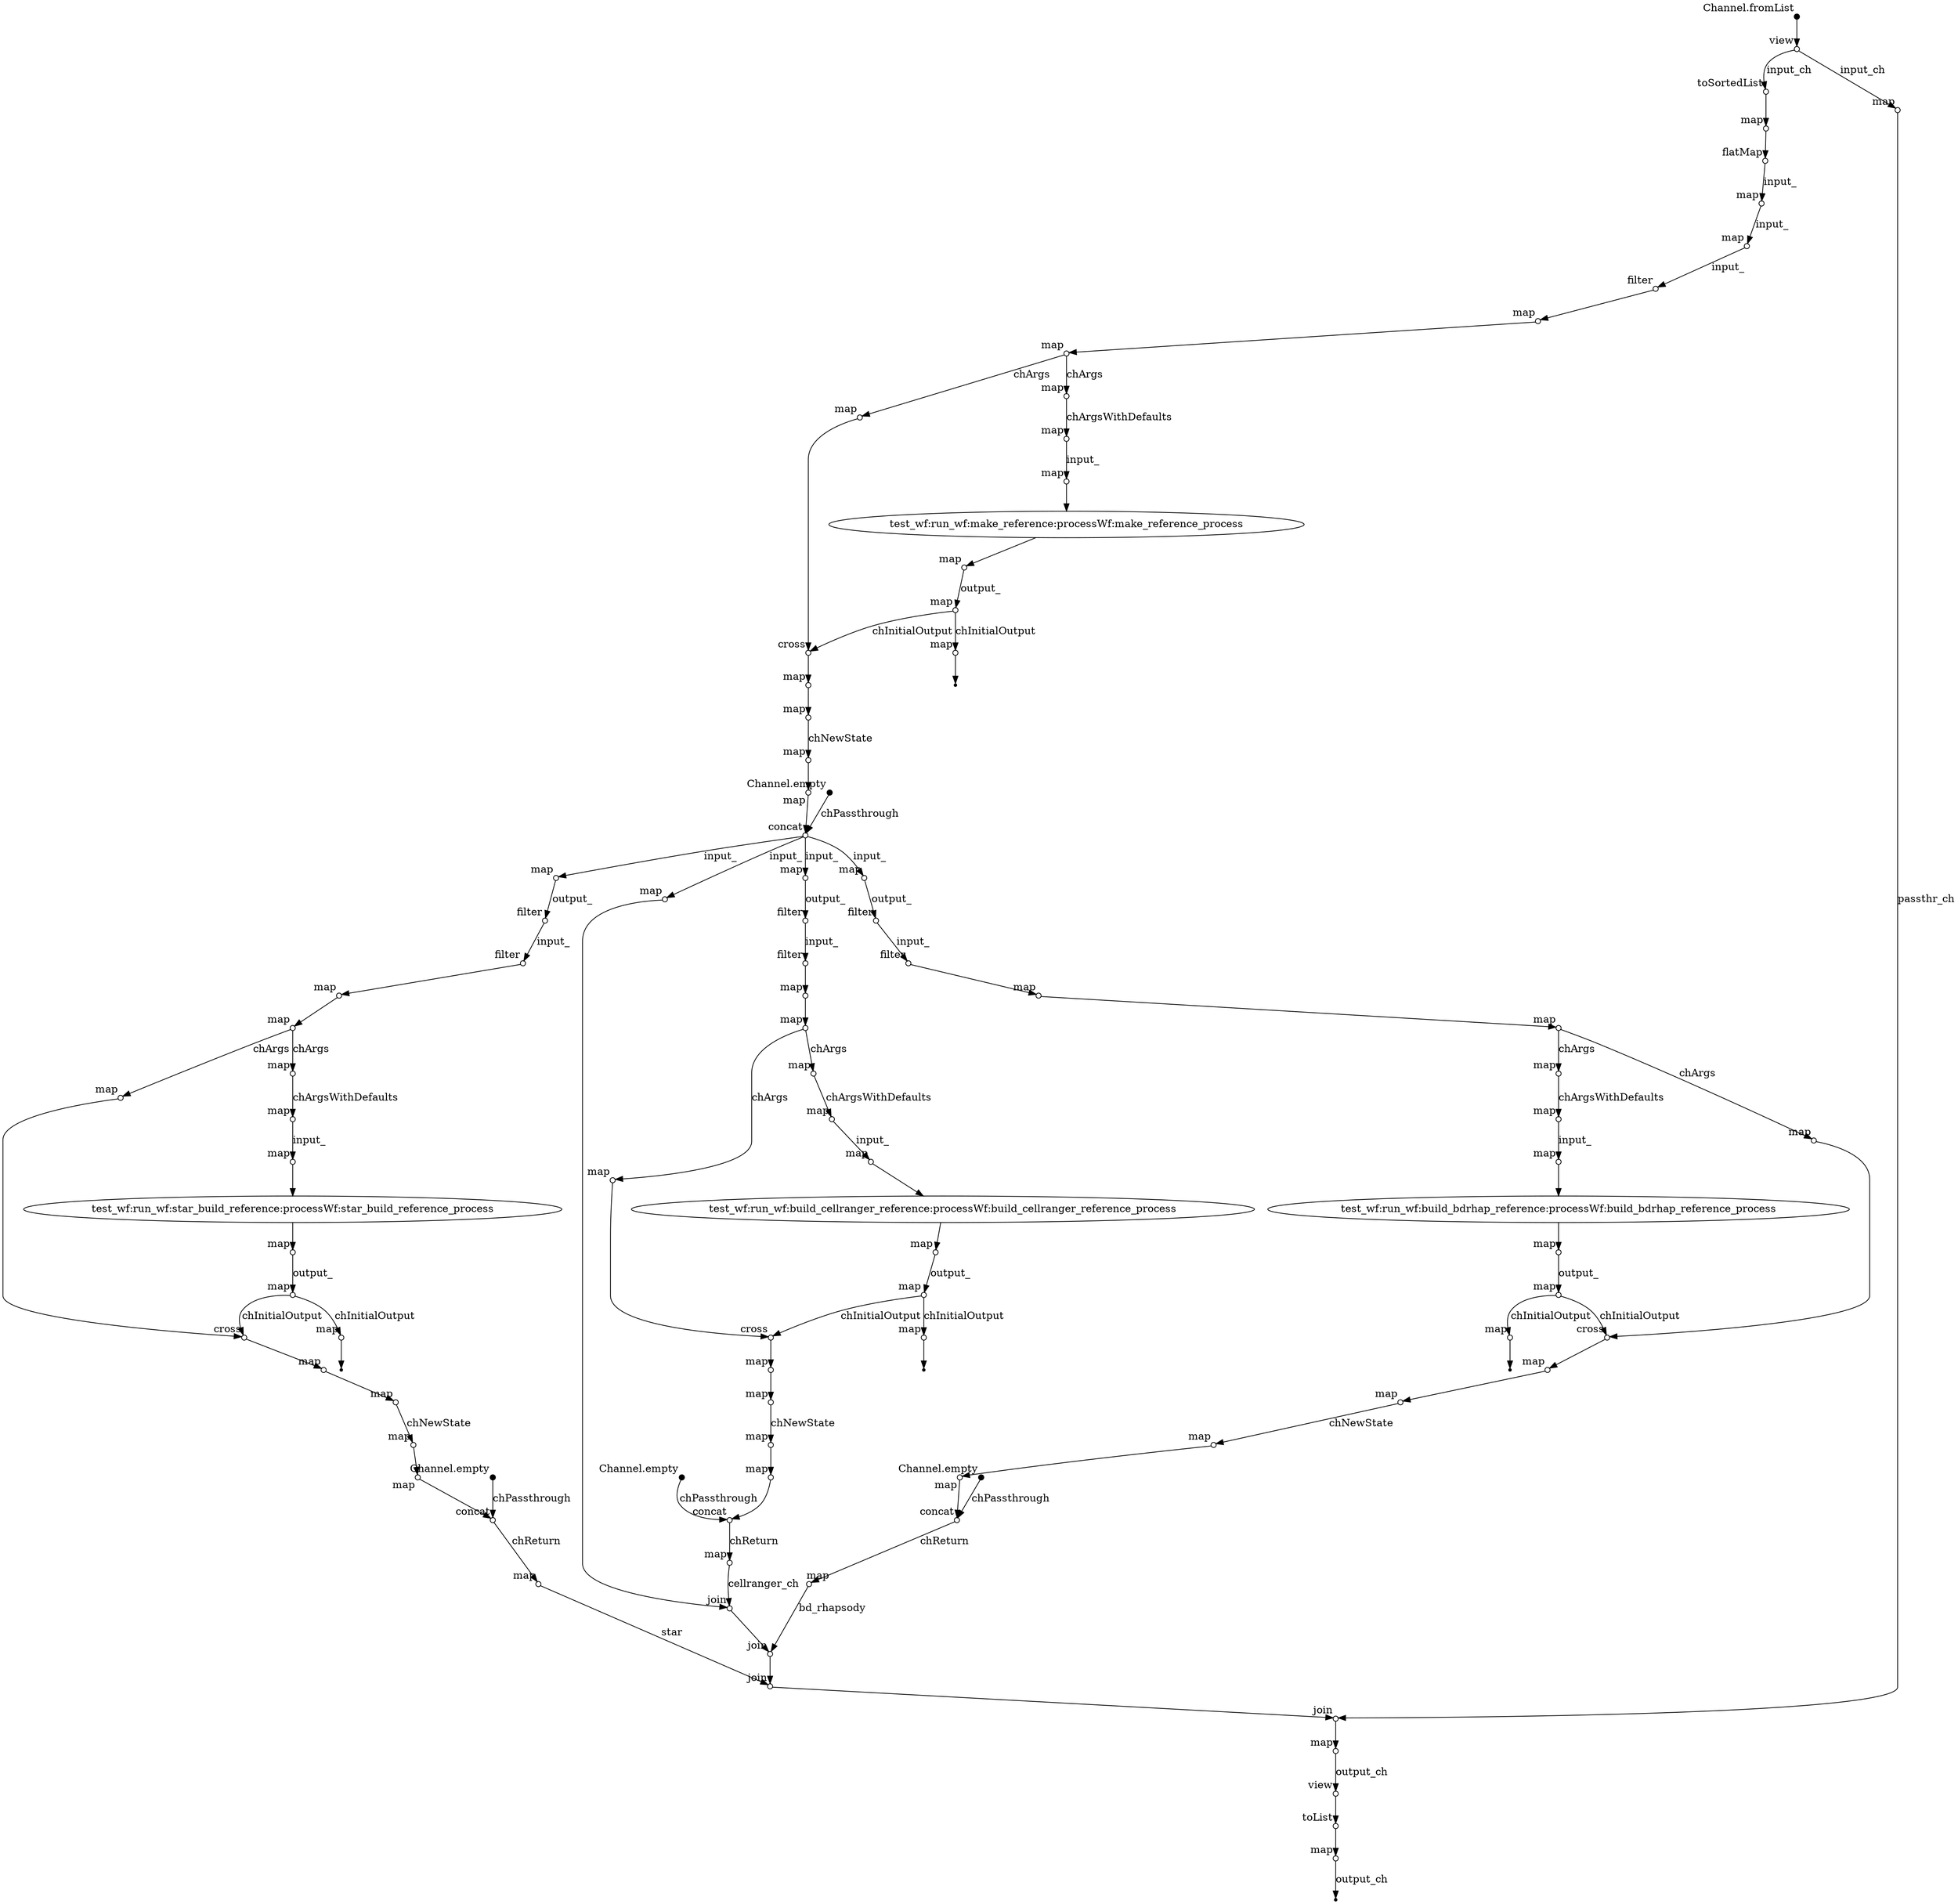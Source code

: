 digraph "graph" {
p0 [shape=point,label="",fixedsize=true,width=0.1,xlabel="Channel.fromList"];
p1 [shape=circle,label="",fixedsize=true,width=0.1,xlabel="view"];
p0 -> p1;

p1 [shape=circle,label="",fixedsize=true,width=0.1,xlabel="view"];
p2 [shape=circle,label="",fixedsize=true,width=0.1,xlabel="toSortedList"];
p1 -> p2 [label="input_ch"];

p2 [shape=circle,label="",fixedsize=true,width=0.1,xlabel="toSortedList"];
p3 [shape=circle,label="",fixedsize=true,width=0.1,xlabel="map"];
p2 -> p3;

p3 [shape=circle,label="",fixedsize=true,width=0.1,xlabel="map"];
p4 [shape=circle,label="",fixedsize=true,width=0.1,xlabel="flatMap"];
p3 -> p4;

p4 [shape=circle,label="",fixedsize=true,width=0.1,xlabel="flatMap"];
p5 [shape=circle,label="",fixedsize=true,width=0.1,xlabel="map"];
p4 -> p5 [label="input_"];

p5 [shape=circle,label="",fixedsize=true,width=0.1,xlabel="map"];
p6 [shape=circle,label="",fixedsize=true,width=0.1,xlabel="map"];
p5 -> p6 [label="input_"];

p6 [shape=circle,label="",fixedsize=true,width=0.1,xlabel="map"];
p7 [shape=circle,label="",fixedsize=true,width=0.1,xlabel="filter"];
p6 -> p7 [label="input_"];

p7 [shape=circle,label="",fixedsize=true,width=0.1,xlabel="filter"];
p8 [shape=circle,label="",fixedsize=true,width=0.1,xlabel="map"];
p7 -> p8;

p8 [shape=circle,label="",fixedsize=true,width=0.1,xlabel="map"];
p9 [shape=circle,label="",fixedsize=true,width=0.1,xlabel="map"];
p8 -> p9;

p9 [shape=circle,label="",fixedsize=true,width=0.1,xlabel="map"];
p11 [shape=circle,label="",fixedsize=true,width=0.1,xlabel="map"];
p9 -> p11 [label="chArgs"];

p10 [shape=point,label="",fixedsize=true,width=0.1,xlabel="Channel.empty"];
p25 [shape=circle,label="",fixedsize=true,width=0.1,xlabel="concat"];
p10 -> p25 [label="chPassthrough"];

p11 [shape=circle,label="",fixedsize=true,width=0.1,xlabel="map"];
p12 [shape=circle,label="",fixedsize=true,width=0.1,xlabel="map"];
p11 -> p12 [label="chArgsWithDefaults"];

p12 [shape=circle,label="",fixedsize=true,width=0.1,xlabel="map"];
p13 [shape=circle,label="",fixedsize=true,width=0.1,xlabel="map"];
p12 -> p13 [label="input_"];

p13 [shape=circle,label="",fixedsize=true,width=0.1,xlabel="map"];
p14 [label="test_wf:run_wf:make_reference:processWf:make_reference_process"];
p13 -> p14;

p14 [label="test_wf:run_wf:make_reference:processWf:make_reference_process"];
p15 [shape=circle,label="",fixedsize=true,width=0.1,xlabel="map"];
p14 -> p15;

p15 [shape=circle,label="",fixedsize=true,width=0.1,xlabel="map"];
p16 [shape=circle,label="",fixedsize=true,width=0.1,xlabel="map"];
p15 -> p16 [label="output_"];

p16 [shape=circle,label="",fixedsize=true,width=0.1,xlabel="map"];
p18 [shape=circle,label="",fixedsize=true,width=0.1,xlabel="map"];
p16 -> p18 [label="chInitialOutput"];

p9 [shape=circle,label="",fixedsize=true,width=0.1,xlabel="map"];
p17 [shape=circle,label="",fixedsize=true,width=0.1,xlabel="map"];
p9 -> p17 [label="chArgs"];

p17 [shape=circle,label="",fixedsize=true,width=0.1,xlabel="map"];
p20 [shape=circle,label="",fixedsize=true,width=0.1,xlabel="cross"];
p17 -> p20;

p18 [shape=circle,label="",fixedsize=true,width=0.1,xlabel="map"];
p19 [shape=point];
p18 -> p19;

p16 [shape=circle,label="",fixedsize=true,width=0.1,xlabel="map"];
p20 [shape=circle,label="",fixedsize=true,width=0.1,xlabel="cross"];
p16 -> p20 [label="chInitialOutput"];

p20 [shape=circle,label="",fixedsize=true,width=0.1,xlabel="cross"];
p21 [shape=circle,label="",fixedsize=true,width=0.1,xlabel="map"];
p20 -> p21;

p21 [shape=circle,label="",fixedsize=true,width=0.1,xlabel="map"];
p22 [shape=circle,label="",fixedsize=true,width=0.1,xlabel="map"];
p21 -> p22;

p22 [shape=circle,label="",fixedsize=true,width=0.1,xlabel="map"];
p23 [shape=circle,label="",fixedsize=true,width=0.1,xlabel="map"];
p22 -> p23 [label="chNewState"];

p23 [shape=circle,label="",fixedsize=true,width=0.1,xlabel="map"];
p24 [shape=circle,label="",fixedsize=true,width=0.1,xlabel="map"];
p23 -> p24;

p24 [shape=circle,label="",fixedsize=true,width=0.1,xlabel="map"];
p25 [shape=circle,label="",fixedsize=true,width=0.1,xlabel="concat"];
p24 -> p25;

p25 [shape=circle,label="",fixedsize=true,width=0.1,xlabel="concat"];
p26 [shape=circle,label="",fixedsize=true,width=0.1,xlabel="map"];
p25 -> p26 [label="input_"];

p26 [shape=circle,label="",fixedsize=true,width=0.1,xlabel="map"];
p27 [shape=circle,label="",fixedsize=true,width=0.1,xlabel="filter"];
p26 -> p27 [label="output_"];

p27 [shape=circle,label="",fixedsize=true,width=0.1,xlabel="filter"];
p28 [shape=circle,label="",fixedsize=true,width=0.1,xlabel="filter"];
p27 -> p28 [label="input_"];

p28 [shape=circle,label="",fixedsize=true,width=0.1,xlabel="filter"];
p29 [shape=circle,label="",fixedsize=true,width=0.1,xlabel="map"];
p28 -> p29;

p29 [shape=circle,label="",fixedsize=true,width=0.1,xlabel="map"];
p30 [shape=circle,label="",fixedsize=true,width=0.1,xlabel="map"];
p29 -> p30;

p30 [shape=circle,label="",fixedsize=true,width=0.1,xlabel="map"];
p32 [shape=circle,label="",fixedsize=true,width=0.1,xlabel="map"];
p30 -> p32 [label="chArgs"];

p31 [shape=point,label="",fixedsize=true,width=0.1,xlabel="Channel.empty"];
p46 [shape=circle,label="",fixedsize=true,width=0.1,xlabel="concat"];
p31 -> p46 [label="chPassthrough"];

p32 [shape=circle,label="",fixedsize=true,width=0.1,xlabel="map"];
p33 [shape=circle,label="",fixedsize=true,width=0.1,xlabel="map"];
p32 -> p33 [label="chArgsWithDefaults"];

p33 [shape=circle,label="",fixedsize=true,width=0.1,xlabel="map"];
p34 [shape=circle,label="",fixedsize=true,width=0.1,xlabel="map"];
p33 -> p34 [label="input_"];

p34 [shape=circle,label="",fixedsize=true,width=0.1,xlabel="map"];
p35 [label="test_wf:run_wf:build_cellranger_reference:processWf:build_cellranger_reference_process"];
p34 -> p35;

p35 [label="test_wf:run_wf:build_cellranger_reference:processWf:build_cellranger_reference_process"];
p36 [shape=circle,label="",fixedsize=true,width=0.1,xlabel="map"];
p35 -> p36;

p36 [shape=circle,label="",fixedsize=true,width=0.1,xlabel="map"];
p37 [shape=circle,label="",fixedsize=true,width=0.1,xlabel="map"];
p36 -> p37 [label="output_"];

p37 [shape=circle,label="",fixedsize=true,width=0.1,xlabel="map"];
p39 [shape=circle,label="",fixedsize=true,width=0.1,xlabel="map"];
p37 -> p39 [label="chInitialOutput"];

p30 [shape=circle,label="",fixedsize=true,width=0.1,xlabel="map"];
p38 [shape=circle,label="",fixedsize=true,width=0.1,xlabel="map"];
p30 -> p38 [label="chArgs"];

p38 [shape=circle,label="",fixedsize=true,width=0.1,xlabel="map"];
p41 [shape=circle,label="",fixedsize=true,width=0.1,xlabel="cross"];
p38 -> p41;

p39 [shape=circle,label="",fixedsize=true,width=0.1,xlabel="map"];
p40 [shape=point];
p39 -> p40;

p37 [shape=circle,label="",fixedsize=true,width=0.1,xlabel="map"];
p41 [shape=circle,label="",fixedsize=true,width=0.1,xlabel="cross"];
p37 -> p41 [label="chInitialOutput"];

p41 [shape=circle,label="",fixedsize=true,width=0.1,xlabel="cross"];
p42 [shape=circle,label="",fixedsize=true,width=0.1,xlabel="map"];
p41 -> p42;

p42 [shape=circle,label="",fixedsize=true,width=0.1,xlabel="map"];
p43 [shape=circle,label="",fixedsize=true,width=0.1,xlabel="map"];
p42 -> p43;

p43 [shape=circle,label="",fixedsize=true,width=0.1,xlabel="map"];
p44 [shape=circle,label="",fixedsize=true,width=0.1,xlabel="map"];
p43 -> p44 [label="chNewState"];

p44 [shape=circle,label="",fixedsize=true,width=0.1,xlabel="map"];
p45 [shape=circle,label="",fixedsize=true,width=0.1,xlabel="map"];
p44 -> p45;

p45 [shape=circle,label="",fixedsize=true,width=0.1,xlabel="map"];
p46 [shape=circle,label="",fixedsize=true,width=0.1,xlabel="concat"];
p45 -> p46;

p46 [shape=circle,label="",fixedsize=true,width=0.1,xlabel="concat"];
p47 [shape=circle,label="",fixedsize=true,width=0.1,xlabel="map"];
p46 -> p47 [label="chReturn"];

p47 [shape=circle,label="",fixedsize=true,width=0.1,xlabel="map"];
p94 [shape=circle,label="",fixedsize=true,width=0.1,xlabel="join"];
p47 -> p94 [label="cellranger_ch"];

p25 [shape=circle,label="",fixedsize=true,width=0.1,xlabel="concat"];
p48 [shape=circle,label="",fixedsize=true,width=0.1,xlabel="map"];
p25 -> p48 [label="input_"];

p48 [shape=circle,label="",fixedsize=true,width=0.1,xlabel="map"];
p49 [shape=circle,label="",fixedsize=true,width=0.1,xlabel="filter"];
p48 -> p49 [label="output_"];

p49 [shape=circle,label="",fixedsize=true,width=0.1,xlabel="filter"];
p50 [shape=circle,label="",fixedsize=true,width=0.1,xlabel="filter"];
p49 -> p50 [label="input_"];

p50 [shape=circle,label="",fixedsize=true,width=0.1,xlabel="filter"];
p51 [shape=circle,label="",fixedsize=true,width=0.1,xlabel="map"];
p50 -> p51;

p51 [shape=circle,label="",fixedsize=true,width=0.1,xlabel="map"];
p52 [shape=circle,label="",fixedsize=true,width=0.1,xlabel="map"];
p51 -> p52;

p52 [shape=circle,label="",fixedsize=true,width=0.1,xlabel="map"];
p54 [shape=circle,label="",fixedsize=true,width=0.1,xlabel="map"];
p52 -> p54 [label="chArgs"];

p53 [shape=point,label="",fixedsize=true,width=0.1,xlabel="Channel.empty"];
p68 [shape=circle,label="",fixedsize=true,width=0.1,xlabel="concat"];
p53 -> p68 [label="chPassthrough"];

p54 [shape=circle,label="",fixedsize=true,width=0.1,xlabel="map"];
p55 [shape=circle,label="",fixedsize=true,width=0.1,xlabel="map"];
p54 -> p55 [label="chArgsWithDefaults"];

p55 [shape=circle,label="",fixedsize=true,width=0.1,xlabel="map"];
p56 [shape=circle,label="",fixedsize=true,width=0.1,xlabel="map"];
p55 -> p56 [label="input_"];

p56 [shape=circle,label="",fixedsize=true,width=0.1,xlabel="map"];
p57 [label="test_wf:run_wf:build_bdrhap_reference:processWf:build_bdrhap_reference_process"];
p56 -> p57;

p57 [label="test_wf:run_wf:build_bdrhap_reference:processWf:build_bdrhap_reference_process"];
p58 [shape=circle,label="",fixedsize=true,width=0.1,xlabel="map"];
p57 -> p58;

p58 [shape=circle,label="",fixedsize=true,width=0.1,xlabel="map"];
p59 [shape=circle,label="",fixedsize=true,width=0.1,xlabel="map"];
p58 -> p59 [label="output_"];

p59 [shape=circle,label="",fixedsize=true,width=0.1,xlabel="map"];
p61 [shape=circle,label="",fixedsize=true,width=0.1,xlabel="map"];
p59 -> p61 [label="chInitialOutput"];

p52 [shape=circle,label="",fixedsize=true,width=0.1,xlabel="map"];
p60 [shape=circle,label="",fixedsize=true,width=0.1,xlabel="map"];
p52 -> p60 [label="chArgs"];

p60 [shape=circle,label="",fixedsize=true,width=0.1,xlabel="map"];
p63 [shape=circle,label="",fixedsize=true,width=0.1,xlabel="cross"];
p60 -> p63;

p61 [shape=circle,label="",fixedsize=true,width=0.1,xlabel="map"];
p62 [shape=point];
p61 -> p62;

p59 [shape=circle,label="",fixedsize=true,width=0.1,xlabel="map"];
p63 [shape=circle,label="",fixedsize=true,width=0.1,xlabel="cross"];
p59 -> p63 [label="chInitialOutput"];

p63 [shape=circle,label="",fixedsize=true,width=0.1,xlabel="cross"];
p64 [shape=circle,label="",fixedsize=true,width=0.1,xlabel="map"];
p63 -> p64;

p64 [shape=circle,label="",fixedsize=true,width=0.1,xlabel="map"];
p65 [shape=circle,label="",fixedsize=true,width=0.1,xlabel="map"];
p64 -> p65;

p65 [shape=circle,label="",fixedsize=true,width=0.1,xlabel="map"];
p66 [shape=circle,label="",fixedsize=true,width=0.1,xlabel="map"];
p65 -> p66 [label="chNewState"];

p66 [shape=circle,label="",fixedsize=true,width=0.1,xlabel="map"];
p67 [shape=circle,label="",fixedsize=true,width=0.1,xlabel="map"];
p66 -> p67;

p67 [shape=circle,label="",fixedsize=true,width=0.1,xlabel="map"];
p68 [shape=circle,label="",fixedsize=true,width=0.1,xlabel="concat"];
p67 -> p68;

p68 [shape=circle,label="",fixedsize=true,width=0.1,xlabel="concat"];
p69 [shape=circle,label="",fixedsize=true,width=0.1,xlabel="map"];
p68 -> p69 [label="chReturn"];

p69 [shape=circle,label="",fixedsize=true,width=0.1,xlabel="map"];
p95 [shape=circle,label="",fixedsize=true,width=0.1,xlabel="join"];
p69 -> p95 [label="bd_rhapsody"];

p25 [shape=circle,label="",fixedsize=true,width=0.1,xlabel="concat"];
p70 [shape=circle,label="",fixedsize=true,width=0.1,xlabel="map"];
p25 -> p70 [label="input_"];

p70 [shape=circle,label="",fixedsize=true,width=0.1,xlabel="map"];
p71 [shape=circle,label="",fixedsize=true,width=0.1,xlabel="filter"];
p70 -> p71 [label="output_"];

p71 [shape=circle,label="",fixedsize=true,width=0.1,xlabel="filter"];
p72 [shape=circle,label="",fixedsize=true,width=0.1,xlabel="filter"];
p71 -> p72 [label="input_"];

p72 [shape=circle,label="",fixedsize=true,width=0.1,xlabel="filter"];
p73 [shape=circle,label="",fixedsize=true,width=0.1,xlabel="map"];
p72 -> p73;

p73 [shape=circle,label="",fixedsize=true,width=0.1,xlabel="map"];
p74 [shape=circle,label="",fixedsize=true,width=0.1,xlabel="map"];
p73 -> p74;

p74 [shape=circle,label="",fixedsize=true,width=0.1,xlabel="map"];
p76 [shape=circle,label="",fixedsize=true,width=0.1,xlabel="map"];
p74 -> p76 [label="chArgs"];

p75 [shape=point,label="",fixedsize=true,width=0.1,xlabel="Channel.empty"];
p90 [shape=circle,label="",fixedsize=true,width=0.1,xlabel="concat"];
p75 -> p90 [label="chPassthrough"];

p76 [shape=circle,label="",fixedsize=true,width=0.1,xlabel="map"];
p77 [shape=circle,label="",fixedsize=true,width=0.1,xlabel="map"];
p76 -> p77 [label="chArgsWithDefaults"];

p77 [shape=circle,label="",fixedsize=true,width=0.1,xlabel="map"];
p78 [shape=circle,label="",fixedsize=true,width=0.1,xlabel="map"];
p77 -> p78 [label="input_"];

p78 [shape=circle,label="",fixedsize=true,width=0.1,xlabel="map"];
p79 [label="test_wf:run_wf:star_build_reference:processWf:star_build_reference_process"];
p78 -> p79;

p79 [label="test_wf:run_wf:star_build_reference:processWf:star_build_reference_process"];
p80 [shape=circle,label="",fixedsize=true,width=0.1,xlabel="map"];
p79 -> p80;

p80 [shape=circle,label="",fixedsize=true,width=0.1,xlabel="map"];
p81 [shape=circle,label="",fixedsize=true,width=0.1,xlabel="map"];
p80 -> p81 [label="output_"];

p81 [shape=circle,label="",fixedsize=true,width=0.1,xlabel="map"];
p83 [shape=circle,label="",fixedsize=true,width=0.1,xlabel="map"];
p81 -> p83 [label="chInitialOutput"];

p74 [shape=circle,label="",fixedsize=true,width=0.1,xlabel="map"];
p82 [shape=circle,label="",fixedsize=true,width=0.1,xlabel="map"];
p74 -> p82 [label="chArgs"];

p82 [shape=circle,label="",fixedsize=true,width=0.1,xlabel="map"];
p85 [shape=circle,label="",fixedsize=true,width=0.1,xlabel="cross"];
p82 -> p85;

p83 [shape=circle,label="",fixedsize=true,width=0.1,xlabel="map"];
p84 [shape=point];
p83 -> p84;

p81 [shape=circle,label="",fixedsize=true,width=0.1,xlabel="map"];
p85 [shape=circle,label="",fixedsize=true,width=0.1,xlabel="cross"];
p81 -> p85 [label="chInitialOutput"];

p85 [shape=circle,label="",fixedsize=true,width=0.1,xlabel="cross"];
p86 [shape=circle,label="",fixedsize=true,width=0.1,xlabel="map"];
p85 -> p86;

p86 [shape=circle,label="",fixedsize=true,width=0.1,xlabel="map"];
p87 [shape=circle,label="",fixedsize=true,width=0.1,xlabel="map"];
p86 -> p87;

p87 [shape=circle,label="",fixedsize=true,width=0.1,xlabel="map"];
p88 [shape=circle,label="",fixedsize=true,width=0.1,xlabel="map"];
p87 -> p88 [label="chNewState"];

p88 [shape=circle,label="",fixedsize=true,width=0.1,xlabel="map"];
p89 [shape=circle,label="",fixedsize=true,width=0.1,xlabel="map"];
p88 -> p89;

p89 [shape=circle,label="",fixedsize=true,width=0.1,xlabel="map"];
p90 [shape=circle,label="",fixedsize=true,width=0.1,xlabel="concat"];
p89 -> p90;

p90 [shape=circle,label="",fixedsize=true,width=0.1,xlabel="concat"];
p91 [shape=circle,label="",fixedsize=true,width=0.1,xlabel="map"];
p90 -> p91 [label="chReturn"];

p91 [shape=circle,label="",fixedsize=true,width=0.1,xlabel="map"];
p96 [shape=circle,label="",fixedsize=true,width=0.1,xlabel="join"];
p91 -> p96 [label="star"];

p1 [shape=circle,label="",fixedsize=true,width=0.1,xlabel="view"];
p92 [shape=circle,label="",fixedsize=true,width=0.1,xlabel="map"];
p1 -> p92 [label="input_ch"];

p92 [shape=circle,label="",fixedsize=true,width=0.1,xlabel="map"];
p97 [shape=circle,label="",fixedsize=true,width=0.1,xlabel="join"];
p92 -> p97 [label="passthr_ch"];

p25 [shape=circle,label="",fixedsize=true,width=0.1,xlabel="concat"];
p93 [shape=circle,label="",fixedsize=true,width=0.1,xlabel="map"];
p25 -> p93 [label="input_"];

p93 [shape=circle,label="",fixedsize=true,width=0.1,xlabel="map"];
p94 [shape=circle,label="",fixedsize=true,width=0.1,xlabel="join"];
p93 -> p94;

p94 [shape=circle,label="",fixedsize=true,width=0.1,xlabel="join"];
p95 [shape=circle,label="",fixedsize=true,width=0.1,xlabel="join"];
p94 -> p95;

p95 [shape=circle,label="",fixedsize=true,width=0.1,xlabel="join"];
p96 [shape=circle,label="",fixedsize=true,width=0.1,xlabel="join"];
p95 -> p96;

p96 [shape=circle,label="",fixedsize=true,width=0.1,xlabel="join"];
p97 [shape=circle,label="",fixedsize=true,width=0.1,xlabel="join"];
p96 -> p97;

p97 [shape=circle,label="",fixedsize=true,width=0.1,xlabel="join"];
p98 [shape=circle,label="",fixedsize=true,width=0.1,xlabel="map"];
p97 -> p98;

p98 [shape=circle,label="",fixedsize=true,width=0.1,xlabel="map"];
p99 [shape=circle,label="",fixedsize=true,width=0.1,xlabel="view"];
p98 -> p99 [label="output_ch"];

p99 [shape=circle,label="",fixedsize=true,width=0.1,xlabel="view"];
p100 [shape=circle,label="",fixedsize=true,width=0.1,xlabel="toList"];
p99 -> p100;

p100 [shape=circle,label="",fixedsize=true,width=0.1,xlabel="toList"];
p101 [shape=circle,label="",fixedsize=true,width=0.1,xlabel="map"];
p100 -> p101;

p101 [shape=circle,label="",fixedsize=true,width=0.1,xlabel="map"];
p102 [shape=point];
p101 -> p102 [label="output_ch"];

}
